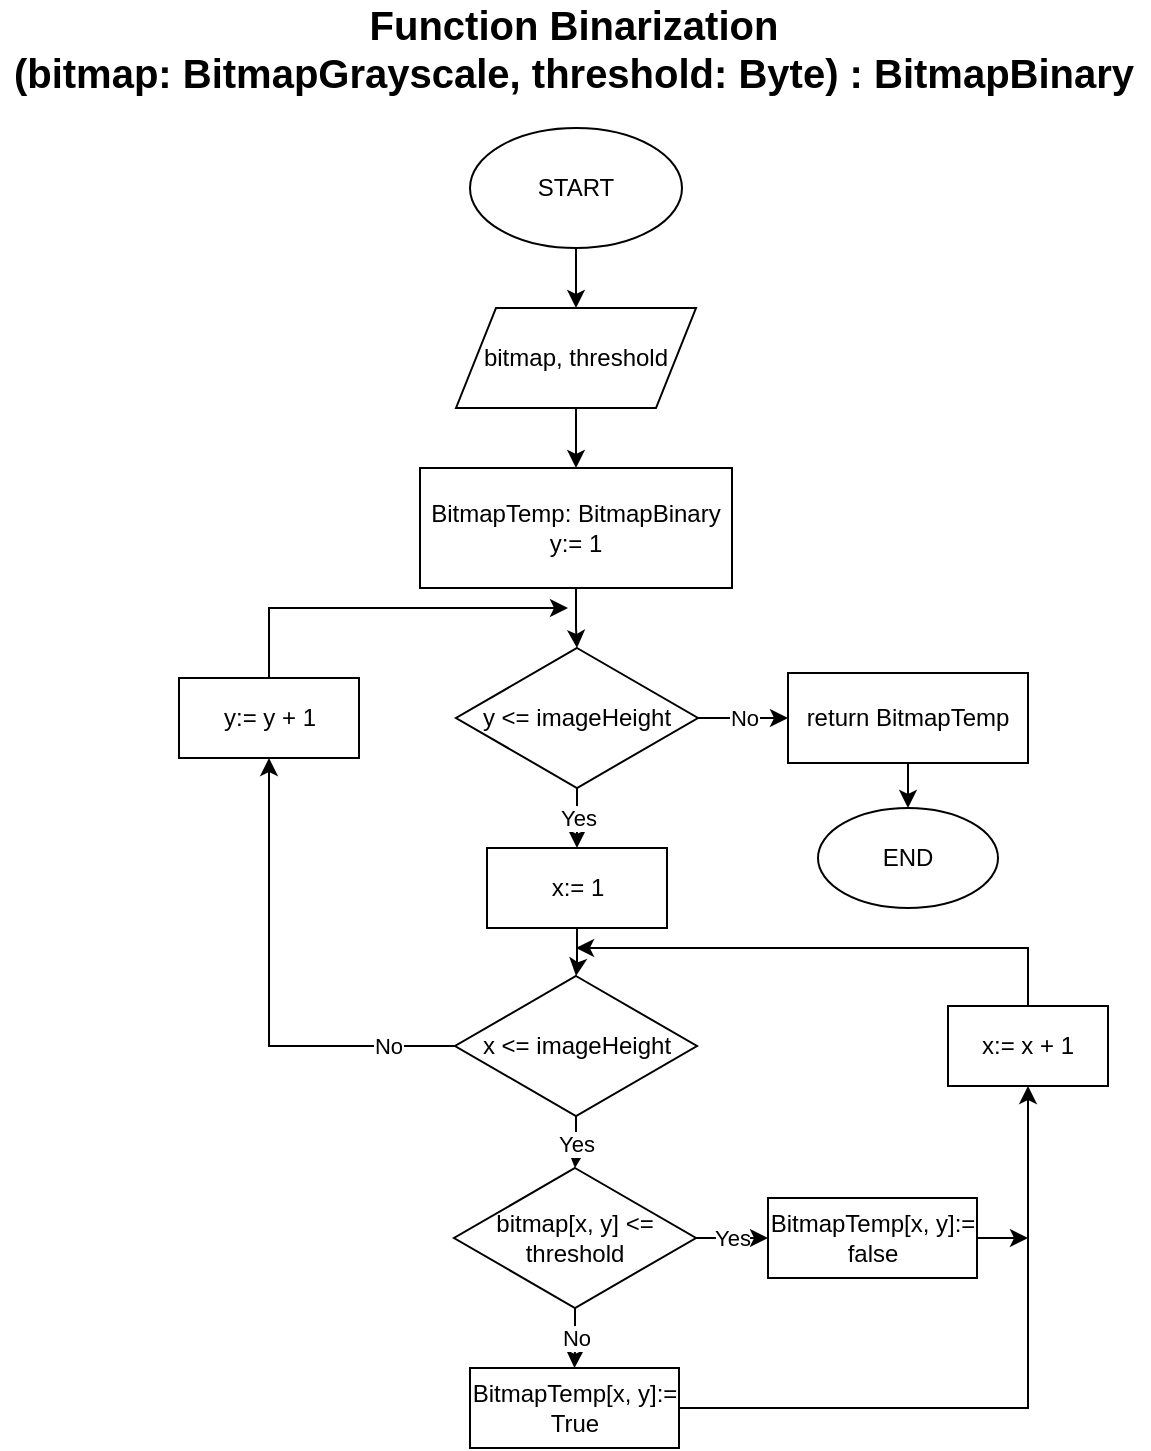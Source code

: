<mxfile version="13.9.9" type="device"><diagram id="JETxyonstOTPUjblPm-o" name="Page-1"><mxGraphModel dx="1536" dy="964" grid="1" gridSize="10" guides="1" tooltips="1" connect="1" arrows="1" fold="1" page="1" pageScale="1" pageWidth="827" pageHeight="1169" math="0" shadow="0"><root><mxCell id="0"/><mxCell id="1" parent="0"/><mxCell id="E883pIRdcJeLvaYCCZU0-1" value="&lt;font style=&quot;font-size: 20px&quot;&gt;&lt;b&gt;Function Binarization &lt;br&gt;(bitmap: BitmapGrayscale, threshold: Byte) : BitmapBinary&lt;/b&gt;&lt;/font&gt;" style="text;html=1;strokeColor=none;fillColor=none;align=center;verticalAlign=middle;whiteSpace=wrap;rounded=0;" parent="1" vertex="1"><mxGeometry x="126.25" y="40" width="574" height="20" as="geometry"/></mxCell><mxCell id="E883pIRdcJeLvaYCCZU0-5" value="" style="edgeStyle=orthogonalEdgeStyle;rounded=0;orthogonalLoop=1;jettySize=auto;html=1;" parent="1" source="E883pIRdcJeLvaYCCZU0-2" target="E883pIRdcJeLvaYCCZU0-4" edge="1"><mxGeometry relative="1" as="geometry"/></mxCell><mxCell id="E883pIRdcJeLvaYCCZU0-2" value="START" style="ellipse;whiteSpace=wrap;html=1;" parent="1" vertex="1"><mxGeometry x="361" y="90" width="106" height="60" as="geometry"/></mxCell><mxCell id="E883pIRdcJeLvaYCCZU0-8" value="" style="edgeStyle=orthogonalEdgeStyle;rounded=0;orthogonalLoop=1;jettySize=auto;html=1;" parent="1" source="E883pIRdcJeLvaYCCZU0-3" target="E883pIRdcJeLvaYCCZU0-7" edge="1"><mxGeometry relative="1" as="geometry"/></mxCell><mxCell id="E883pIRdcJeLvaYCCZU0-3" value="BitmapTemp: BitmapBinary&lt;br&gt;y:= 1" style="rounded=0;whiteSpace=wrap;html=1;" parent="1" vertex="1"><mxGeometry x="336" y="260" width="156" height="60" as="geometry"/></mxCell><mxCell id="E883pIRdcJeLvaYCCZU0-6" value="" style="edgeStyle=orthogonalEdgeStyle;rounded=0;orthogonalLoop=1;jettySize=auto;html=1;" parent="1" source="E883pIRdcJeLvaYCCZU0-4" target="E883pIRdcJeLvaYCCZU0-3" edge="1"><mxGeometry relative="1" as="geometry"/></mxCell><mxCell id="E883pIRdcJeLvaYCCZU0-4" value="bitmap, threshold" style="shape=parallelogram;perimeter=parallelogramPerimeter;whiteSpace=wrap;html=1;fixedSize=1;" parent="1" vertex="1"><mxGeometry x="354" y="180" width="120" height="50" as="geometry"/></mxCell><mxCell id="E883pIRdcJeLvaYCCZU0-10" value="Yes" style="edgeStyle=orthogonalEdgeStyle;rounded=0;orthogonalLoop=1;jettySize=auto;html=1;" parent="1" source="E883pIRdcJeLvaYCCZU0-7" target="E883pIRdcJeLvaYCCZU0-9" edge="1"><mxGeometry relative="1" as="geometry"/></mxCell><mxCell id="E883pIRdcJeLvaYCCZU0-37" value="No" style="edgeStyle=orthogonalEdgeStyle;rounded=0;orthogonalLoop=1;jettySize=auto;html=1;entryX=0;entryY=0.5;entryDx=0;entryDy=0;" parent="1" source="E883pIRdcJeLvaYCCZU0-7" target="E883pIRdcJeLvaYCCZU0-36" edge="1"><mxGeometry relative="1" as="geometry"/></mxCell><mxCell id="E883pIRdcJeLvaYCCZU0-7" value="y &amp;lt;= imageHeight" style="rhombus;whiteSpace=wrap;html=1;" parent="1" vertex="1"><mxGeometry x="354" y="350" width="121" height="70" as="geometry"/></mxCell><mxCell id="E883pIRdcJeLvaYCCZU0-12" value="" style="edgeStyle=orthogonalEdgeStyle;rounded=0;orthogonalLoop=1;jettySize=auto;html=1;" parent="1" source="E883pIRdcJeLvaYCCZU0-9" target="E883pIRdcJeLvaYCCZU0-11" edge="1"><mxGeometry relative="1" as="geometry"/></mxCell><mxCell id="E883pIRdcJeLvaYCCZU0-9" value="x:= 1" style="rounded=0;whiteSpace=wrap;html=1;" parent="1" vertex="1"><mxGeometry x="369.5" y="450" width="90" height="40" as="geometry"/></mxCell><mxCell id="E883pIRdcJeLvaYCCZU0-16" value="Yes" style="edgeStyle=orthogonalEdgeStyle;rounded=0;orthogonalLoop=1;jettySize=auto;html=1;" parent="1" source="E883pIRdcJeLvaYCCZU0-11" target="E883pIRdcJeLvaYCCZU0-15" edge="1"><mxGeometry relative="1" as="geometry"/></mxCell><mxCell id="E883pIRdcJeLvaYCCZU0-34" value="No" style="edgeStyle=orthogonalEdgeStyle;rounded=0;orthogonalLoop=1;jettySize=auto;html=1;entryX=0.5;entryY=1;entryDx=0;entryDy=0;" parent="1" source="E883pIRdcJeLvaYCCZU0-11" target="E883pIRdcJeLvaYCCZU0-25" edge="1"><mxGeometry x="-0.717" relative="1" as="geometry"><mxPoint as="offset"/></mxGeometry></mxCell><mxCell id="E883pIRdcJeLvaYCCZU0-11" value="x &amp;lt;= imageHeight" style="rhombus;whiteSpace=wrap;html=1;" parent="1" vertex="1"><mxGeometry x="353.5" y="514" width="121" height="70" as="geometry"/></mxCell><mxCell id="E883pIRdcJeLvaYCCZU0-20" value="Yes" style="edgeStyle=orthogonalEdgeStyle;rounded=0;orthogonalLoop=1;jettySize=auto;html=1;" parent="1" source="E883pIRdcJeLvaYCCZU0-15" target="E883pIRdcJeLvaYCCZU0-19" edge="1"><mxGeometry relative="1" as="geometry"/></mxCell><mxCell id="E883pIRdcJeLvaYCCZU0-22" value="No" style="edgeStyle=orthogonalEdgeStyle;rounded=0;orthogonalLoop=1;jettySize=auto;html=1;" parent="1" source="E883pIRdcJeLvaYCCZU0-15" target="E883pIRdcJeLvaYCCZU0-21" edge="1"><mxGeometry relative="1" as="geometry"/></mxCell><mxCell id="E883pIRdcJeLvaYCCZU0-15" value="bitmap[x, y] &amp;lt;= threshold" style="rhombus;whiteSpace=wrap;html=1;" parent="1" vertex="1"><mxGeometry x="353" y="610" width="121" height="70" as="geometry"/></mxCell><mxCell id="E883pIRdcJeLvaYCCZU0-29" style="edgeStyle=orthogonalEdgeStyle;rounded=0;orthogonalLoop=1;jettySize=auto;html=1;" parent="1" source="E883pIRdcJeLvaYCCZU0-19" edge="1"><mxGeometry relative="1" as="geometry"><mxPoint x="640" y="645" as="targetPoint"/></mxGeometry></mxCell><mxCell id="E883pIRdcJeLvaYCCZU0-19" value="BitmapTemp[x, y]:= false" style="rounded=0;whiteSpace=wrap;html=1;" parent="1" vertex="1"><mxGeometry x="510" y="625" width="104.5" height="40" as="geometry"/></mxCell><mxCell id="E883pIRdcJeLvaYCCZU0-32" style="edgeStyle=orthogonalEdgeStyle;rounded=0;orthogonalLoop=1;jettySize=auto;html=1;entryX=0.5;entryY=1;entryDx=0;entryDy=0;" parent="1" source="E883pIRdcJeLvaYCCZU0-21" target="E883pIRdcJeLvaYCCZU0-30" edge="1"><mxGeometry relative="1" as="geometry"/></mxCell><mxCell id="E883pIRdcJeLvaYCCZU0-21" value="BitmapTemp[x, y]:= True" style="rounded=0;whiteSpace=wrap;html=1;" parent="1" vertex="1"><mxGeometry x="361" y="710" width="104.5" height="40" as="geometry"/></mxCell><mxCell id="E883pIRdcJeLvaYCCZU0-27" style="edgeStyle=orthogonalEdgeStyle;rounded=0;orthogonalLoop=1;jettySize=auto;html=1;" parent="1" source="E883pIRdcJeLvaYCCZU0-25" edge="1"><mxGeometry relative="1" as="geometry"><mxPoint x="410" y="330" as="targetPoint"/><Array as="points"><mxPoint x="261" y="330"/></Array></mxGeometry></mxCell><mxCell id="E883pIRdcJeLvaYCCZU0-25" value="y:= y + 1" style="rounded=0;whiteSpace=wrap;html=1;" parent="1" vertex="1"><mxGeometry x="215.5" y="365" width="90" height="40" as="geometry"/></mxCell><mxCell id="E883pIRdcJeLvaYCCZU0-33" style="edgeStyle=orthogonalEdgeStyle;rounded=0;orthogonalLoop=1;jettySize=auto;html=1;" parent="1" source="E883pIRdcJeLvaYCCZU0-30" edge="1"><mxGeometry relative="1" as="geometry"><mxPoint x="414" y="500" as="targetPoint"/><Array as="points"><mxPoint x="640" y="500"/></Array></mxGeometry></mxCell><mxCell id="E883pIRdcJeLvaYCCZU0-30" value="x:= x + 1" style="rounded=0;whiteSpace=wrap;html=1;" parent="1" vertex="1"><mxGeometry x="600" y="529" width="80" height="40" as="geometry"/></mxCell><mxCell id="E883pIRdcJeLvaYCCZU0-39" value="" style="edgeStyle=orthogonalEdgeStyle;rounded=0;orthogonalLoop=1;jettySize=auto;html=1;" parent="1" source="E883pIRdcJeLvaYCCZU0-36" target="E883pIRdcJeLvaYCCZU0-38" edge="1"><mxGeometry relative="1" as="geometry"/></mxCell><mxCell id="E883pIRdcJeLvaYCCZU0-36" value="return BitmapTemp" style="rounded=0;whiteSpace=wrap;html=1;" parent="1" vertex="1"><mxGeometry x="520" y="362.5" width="120" height="45" as="geometry"/></mxCell><mxCell id="E883pIRdcJeLvaYCCZU0-38" value="END" style="ellipse;whiteSpace=wrap;html=1;rounded=0;" parent="1" vertex="1"><mxGeometry x="535" y="430" width="90" height="50" as="geometry"/></mxCell></root></mxGraphModel></diagram></mxfile>